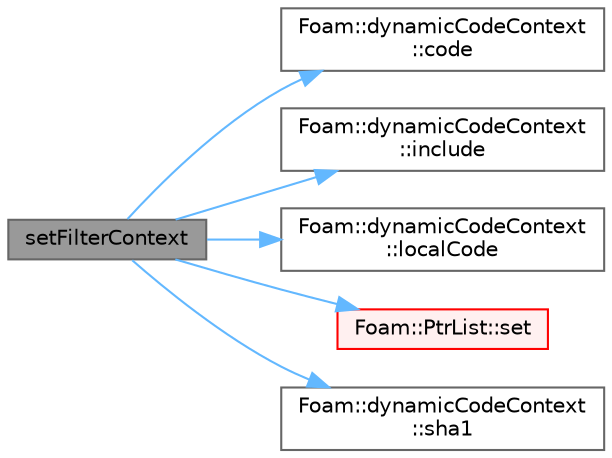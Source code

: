 digraph "setFilterContext"
{
 // LATEX_PDF_SIZE
  bgcolor="transparent";
  edge [fontname=Helvetica,fontsize=10,labelfontname=Helvetica,labelfontsize=10];
  node [fontname=Helvetica,fontsize=10,shape=box,height=0.2,width=0.4];
  rankdir="LR";
  Node1 [id="Node000001",label="setFilterContext",height=0.2,width=0.4,color="gray40", fillcolor="grey60", style="filled", fontcolor="black",tooltip=" "];
  Node1 -> Node2 [id="edge1_Node000001_Node000002",color="steelblue1",style="solid",tooltip=" "];
  Node2 [id="Node000002",label="Foam::dynamicCodeContext\l::code",height=0.2,width=0.4,color="grey40", fillcolor="white", style="filled",URL="$classFoam_1_1dynamicCodeContext.html#a133fd8358d329722adb5d37f58dda03e",tooltip=" "];
  Node1 -> Node3 [id="edge2_Node000001_Node000003",color="steelblue1",style="solid",tooltip=" "];
  Node3 [id="Node000003",label="Foam::dynamicCodeContext\l::include",height=0.2,width=0.4,color="grey40", fillcolor="white", style="filled",URL="$classFoam_1_1dynamicCodeContext.html#a16d1a28a7c630ffef49b9f9876fa9385",tooltip=" "];
  Node1 -> Node4 [id="edge3_Node000001_Node000004",color="steelblue1",style="solid",tooltip=" "];
  Node4 [id="Node000004",label="Foam::dynamicCodeContext\l::localCode",height=0.2,width=0.4,color="grey40", fillcolor="white", style="filled",URL="$classFoam_1_1dynamicCodeContext.html#a9617a46de8dc865e76059708c6c4eb55",tooltip=" "];
  Node1 -> Node5 [id="edge4_Node000001_Node000005",color="steelblue1",style="solid",tooltip=" "];
  Node5 [id="Node000005",label="Foam::PtrList::set",height=0.2,width=0.4,color="red", fillcolor="#FFF0F0", style="filled",URL="$classFoam_1_1PtrList.html#a0e0a32f842b05e1d69f10292dc27198a",tooltip=" "];
  Node1 -> Node8 [id="edge5_Node000001_Node000008",color="steelblue1",style="solid",tooltip=" "];
  Node8 [id="Node000008",label="Foam::dynamicCodeContext\l::sha1",height=0.2,width=0.4,color="grey40", fillcolor="white", style="filled",URL="$classFoam_1_1dynamicCodeContext.html#a2a0cc961f71d8dd5da551c82e02d98fc",tooltip=" "];
}
